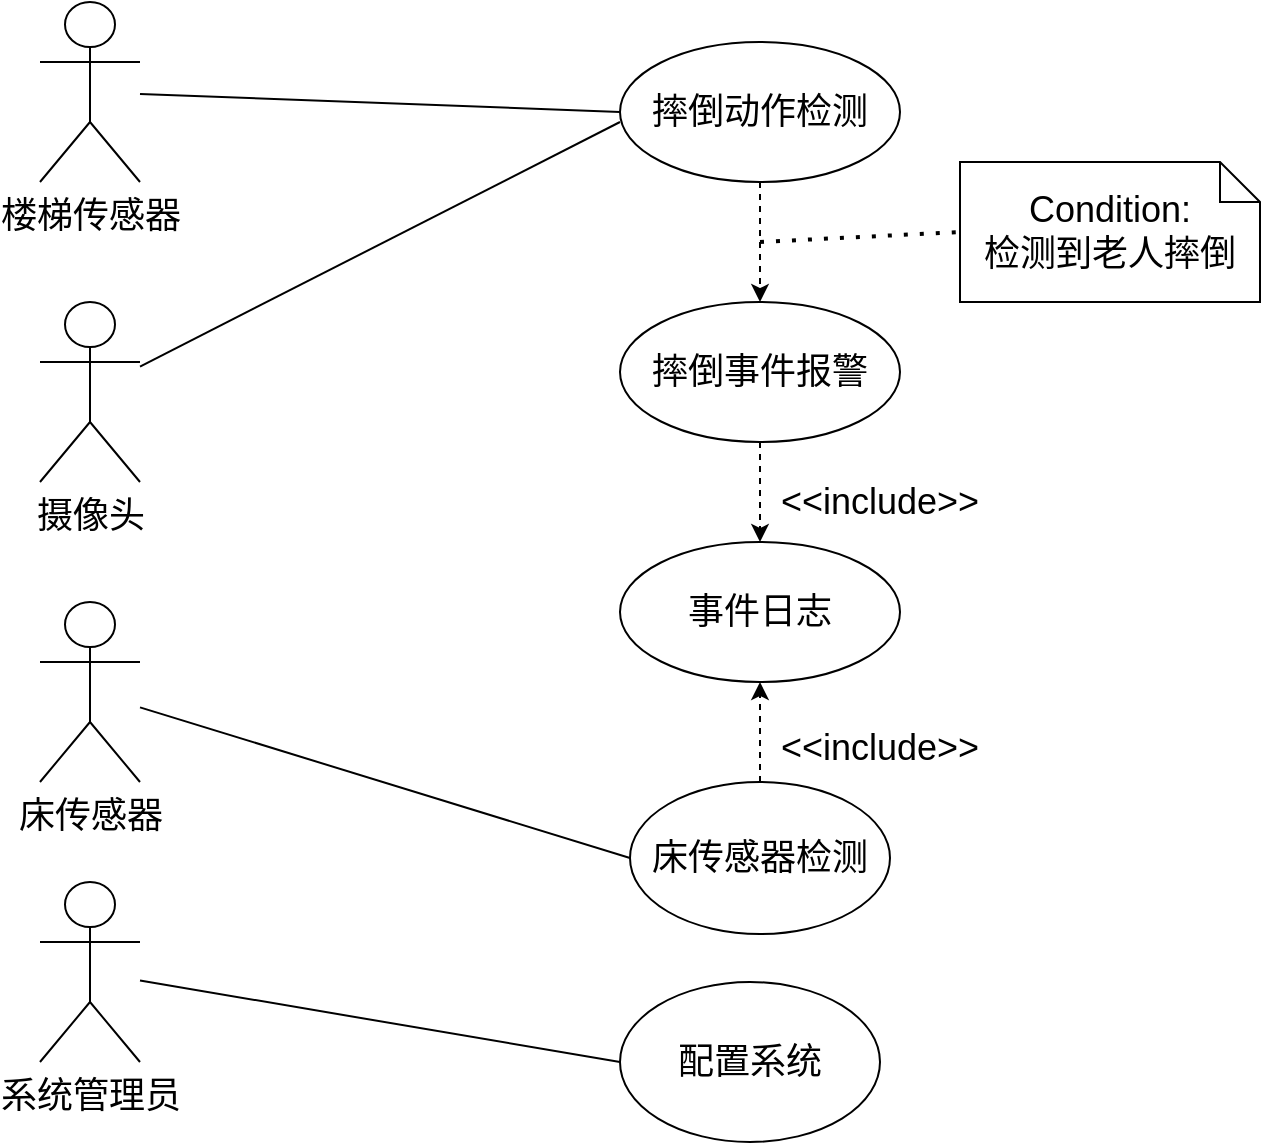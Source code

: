 <mxfile version="13.8.0" type="github">
  <diagram id="Vl5ydElE52ZGPlCbTpdD" name="Page-1">
    <mxGraphModel dx="1483" dy="756" grid="1" gridSize="10" guides="1" tooltips="1" connect="1" arrows="1" fold="1" page="1" pageScale="1" pageWidth="1169" pageHeight="827" math="0" shadow="0">
      <root>
        <mxCell id="0" />
        <mxCell id="1" parent="0" />
        <mxCell id="WMOeXTcXHc7uh7UOw4C3-1" value="楼梯传感器" style="shape=umlActor;verticalLabelPosition=bottom;verticalAlign=top;html=1;outlineConnect=0;fontSize=18;" vertex="1" parent="1">
          <mxGeometry x="100" y="40" width="50" height="90" as="geometry" />
        </mxCell>
        <mxCell id="WMOeXTcXHc7uh7UOw4C3-2" value="摄像头" style="shape=umlActor;verticalLabelPosition=bottom;verticalAlign=top;html=1;outlineConnect=0;fontSize=18;" vertex="1" parent="1">
          <mxGeometry x="100" y="190" width="50" height="90" as="geometry" />
        </mxCell>
        <mxCell id="WMOeXTcXHc7uh7UOw4C3-3" value="床传感器&lt;br style=&quot;font-size: 18px;&quot;&gt;" style="shape=umlActor;verticalLabelPosition=bottom;verticalAlign=top;html=1;outlineConnect=0;fontSize=18;" vertex="1" parent="1">
          <mxGeometry x="100" y="340" width="50" height="90" as="geometry" />
        </mxCell>
        <mxCell id="WMOeXTcXHc7uh7UOw4C3-4" value="系统管理员" style="shape=umlActor;verticalLabelPosition=bottom;verticalAlign=top;html=1;outlineConnect=0;fontSize=18;" vertex="1" parent="1">
          <mxGeometry x="100" y="480" width="50" height="90" as="geometry" />
        </mxCell>
        <mxCell id="WMOeXTcXHc7uh7UOw4C3-12" style="edgeStyle=orthogonalEdgeStyle;rounded=0;orthogonalLoop=1;jettySize=auto;html=1;fontSize=18;dashed=1;" edge="1" parent="1" source="WMOeXTcXHc7uh7UOw4C3-5" target="WMOeXTcXHc7uh7UOw4C3-6">
          <mxGeometry relative="1" as="geometry" />
        </mxCell>
        <mxCell id="WMOeXTcXHc7uh7UOw4C3-5" value="摔倒动作检测" style="ellipse;whiteSpace=wrap;html=1;fontSize=18;" vertex="1" parent="1">
          <mxGeometry x="390" y="60" width="140" height="70" as="geometry" />
        </mxCell>
        <mxCell id="WMOeXTcXHc7uh7UOw4C3-15" style="edgeStyle=orthogonalEdgeStyle;rounded=0;orthogonalLoop=1;jettySize=auto;html=1;dashed=1;fontSize=18;" edge="1" parent="1" source="WMOeXTcXHc7uh7UOw4C3-6" target="WMOeXTcXHc7uh7UOw4C3-7">
          <mxGeometry relative="1" as="geometry" />
        </mxCell>
        <mxCell id="WMOeXTcXHc7uh7UOw4C3-6" value="摔倒事件报警" style="ellipse;whiteSpace=wrap;html=1;fontSize=18;" vertex="1" parent="1">
          <mxGeometry x="390" y="190" width="140" height="70" as="geometry" />
        </mxCell>
        <mxCell id="WMOeXTcXHc7uh7UOw4C3-7" value="事件日志" style="ellipse;whiteSpace=wrap;html=1;fontSize=18;" vertex="1" parent="1">
          <mxGeometry x="390" y="310" width="140" height="70" as="geometry" />
        </mxCell>
        <mxCell id="WMOeXTcXHc7uh7UOw4C3-16" style="edgeStyle=orthogonalEdgeStyle;rounded=0;orthogonalLoop=1;jettySize=auto;html=1;dashed=1;fontSize=18;" edge="1" parent="1" source="WMOeXTcXHc7uh7UOw4C3-8" target="WMOeXTcXHc7uh7UOw4C3-7">
          <mxGeometry relative="1" as="geometry" />
        </mxCell>
        <mxCell id="WMOeXTcXHc7uh7UOw4C3-8" value="床传感器检测" style="ellipse;whiteSpace=wrap;html=1;fontSize=18;" vertex="1" parent="1">
          <mxGeometry x="395" y="430" width="130" height="76" as="geometry" />
        </mxCell>
        <mxCell id="WMOeXTcXHc7uh7UOw4C3-9" value="配置系统" style="ellipse;whiteSpace=wrap;html=1;fontSize=18;" vertex="1" parent="1">
          <mxGeometry x="390" y="530" width="130" height="80" as="geometry" />
        </mxCell>
        <mxCell id="WMOeXTcXHc7uh7UOw4C3-10" value="" style="endArrow=none;html=1;fontSize=18;entryX=0;entryY=0.5;entryDx=0;entryDy=0;" edge="1" parent="1" source="WMOeXTcXHc7uh7UOw4C3-1" target="WMOeXTcXHc7uh7UOw4C3-5">
          <mxGeometry width="50" height="50" relative="1" as="geometry">
            <mxPoint x="210" y="150" as="sourcePoint" />
            <mxPoint x="260" y="100" as="targetPoint" />
          </mxGeometry>
        </mxCell>
        <mxCell id="WMOeXTcXHc7uh7UOw4C3-11" value="" style="endArrow=none;html=1;fontSize=18;" edge="1" parent="1" source="WMOeXTcXHc7uh7UOw4C3-2">
          <mxGeometry width="50" height="50" relative="1" as="geometry">
            <mxPoint x="280" y="190" as="sourcePoint" />
            <mxPoint x="390" y="100" as="targetPoint" />
          </mxGeometry>
        </mxCell>
        <mxCell id="WMOeXTcXHc7uh7UOw4C3-13" value="Condition:&lt;br&gt;检测到老人摔倒" style="shape=note;size=20;whiteSpace=wrap;html=1;fontSize=18;" vertex="1" parent="1">
          <mxGeometry x="560" y="120" width="150" height="70" as="geometry" />
        </mxCell>
        <mxCell id="WMOeXTcXHc7uh7UOw4C3-14" value="" style="endArrow=none;dashed=1;html=1;dashPattern=1 3;strokeWidth=2;fontSize=18;entryX=0;entryY=0.5;entryDx=0;entryDy=0;entryPerimeter=0;" edge="1" parent="1" target="WMOeXTcXHc7uh7UOw4C3-13">
          <mxGeometry width="50" height="50" relative="1" as="geometry">
            <mxPoint x="460" y="160" as="sourcePoint" />
            <mxPoint x="530" y="140" as="targetPoint" />
          </mxGeometry>
        </mxCell>
        <mxCell id="WMOeXTcXHc7uh7UOw4C3-17" value="&amp;lt;&amp;lt;include&amp;gt;&amp;gt;" style="text;html=1;strokeColor=none;fillColor=none;align=center;verticalAlign=middle;whiteSpace=wrap;rounded=0;fontSize=18;" vertex="1" parent="1">
          <mxGeometry x="500" y="280" width="40" height="20" as="geometry" />
        </mxCell>
        <mxCell id="WMOeXTcXHc7uh7UOw4C3-18" value="&amp;lt;&amp;lt;include&amp;gt;&amp;gt;" style="text;html=1;strokeColor=none;fillColor=none;align=center;verticalAlign=middle;whiteSpace=wrap;rounded=0;fontSize=18;" vertex="1" parent="1">
          <mxGeometry x="500" y="403" width="40" height="20" as="geometry" />
        </mxCell>
        <mxCell id="WMOeXTcXHc7uh7UOw4C3-19" value="" style="endArrow=none;html=1;fontSize=18;entryX=0;entryY=0.5;entryDx=0;entryDy=0;" edge="1" parent="1" source="WMOeXTcXHc7uh7UOw4C3-3" target="WMOeXTcXHc7uh7UOw4C3-8">
          <mxGeometry width="50" height="50" relative="1" as="geometry">
            <mxPoint x="240" y="330" as="sourcePoint" />
            <mxPoint x="290" y="280" as="targetPoint" />
          </mxGeometry>
        </mxCell>
        <mxCell id="WMOeXTcXHc7uh7UOw4C3-20" value="" style="endArrow=none;html=1;fontSize=18;entryX=0;entryY=0.5;entryDx=0;entryDy=0;" edge="1" parent="1" source="WMOeXTcXHc7uh7UOw4C3-4" target="WMOeXTcXHc7uh7UOw4C3-9">
          <mxGeometry width="50" height="50" relative="1" as="geometry">
            <mxPoint x="220" y="580" as="sourcePoint" />
            <mxPoint x="270" y="530" as="targetPoint" />
          </mxGeometry>
        </mxCell>
      </root>
    </mxGraphModel>
  </diagram>
</mxfile>
